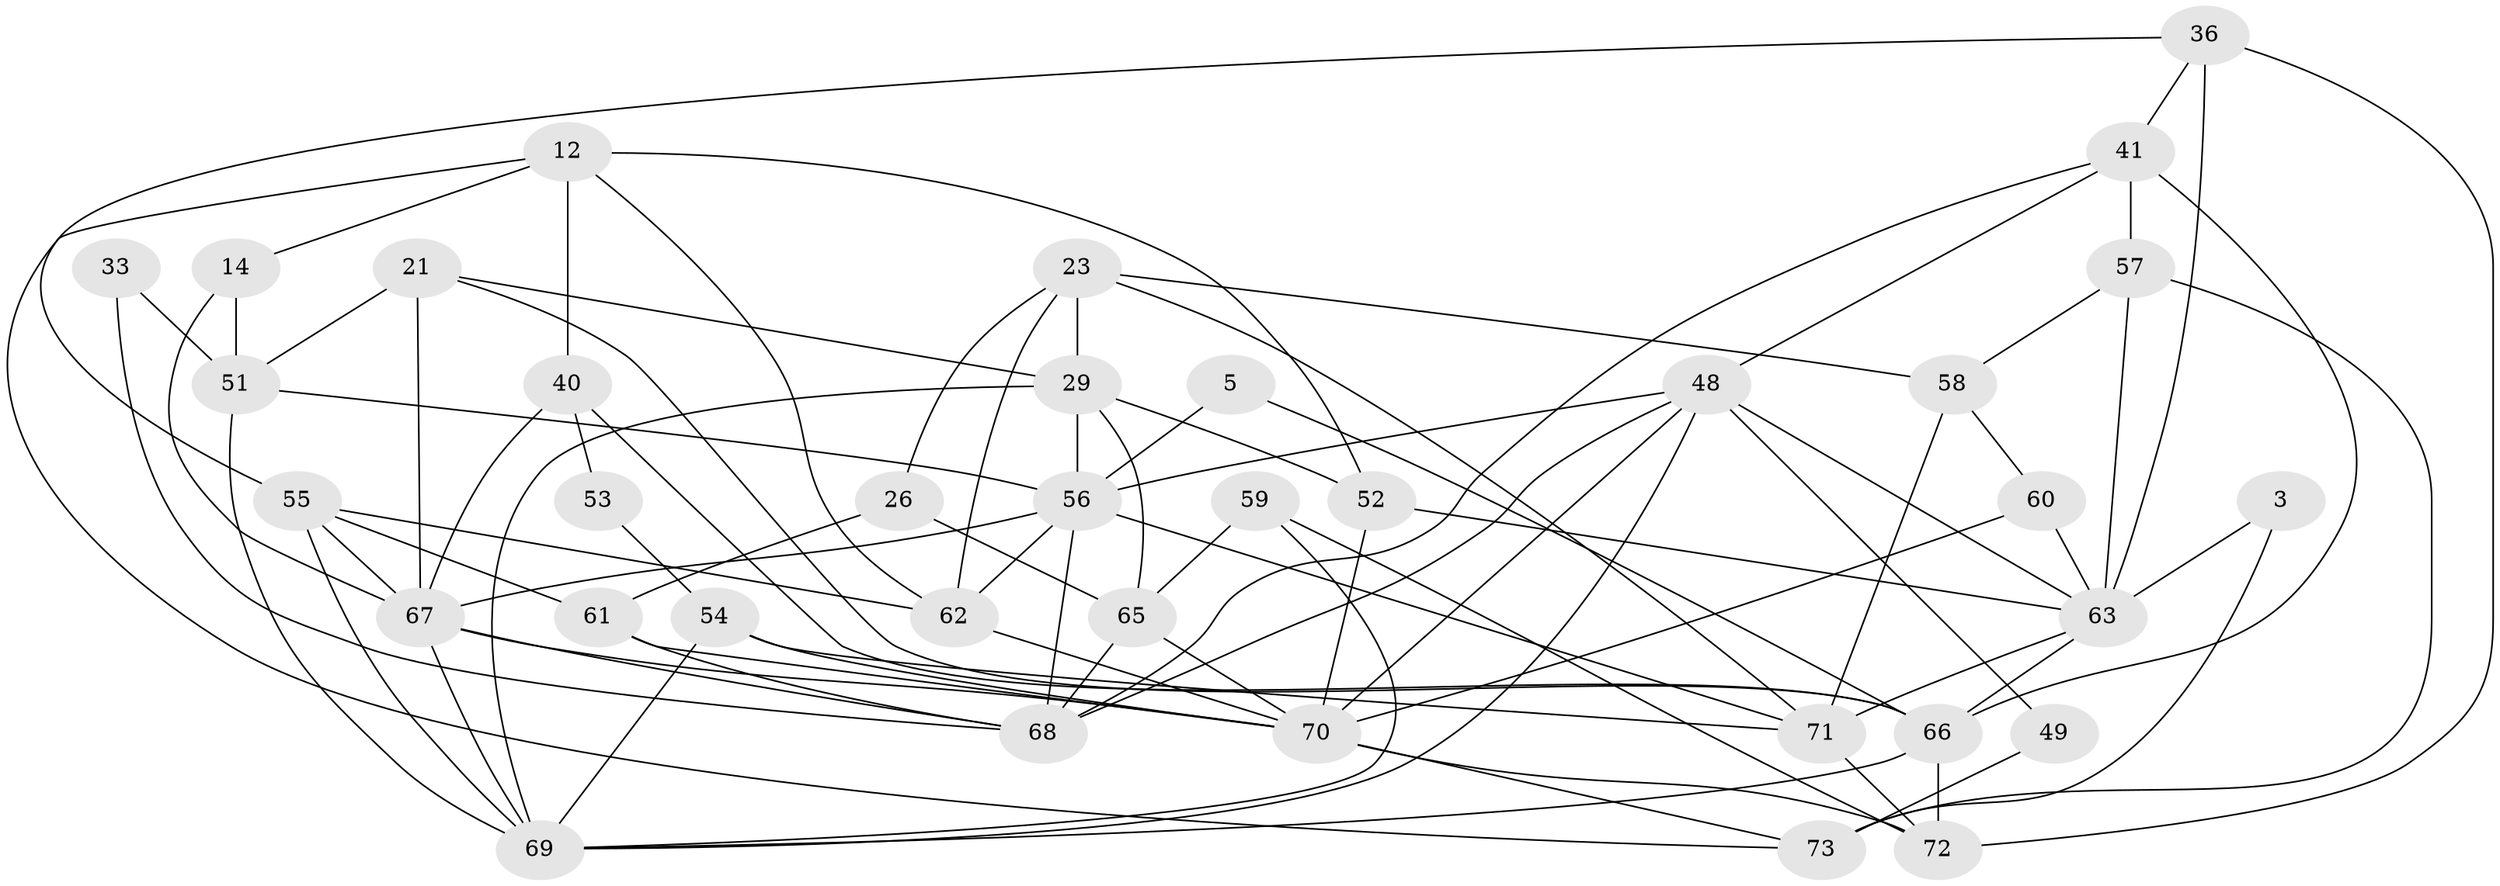 // original degree distribution, {5: 0.2191780821917808, 4: 0.2876712328767123, 2: 0.1506849315068493, 3: 0.2328767123287671, 6: 0.0547945205479452, 7: 0.0273972602739726, 8: 0.0136986301369863, 9: 0.0136986301369863}
// Generated by graph-tools (version 1.1) at 2025/52/03/09/25 04:52:13]
// undirected, 36 vertices, 87 edges
graph export_dot {
graph [start="1"]
  node [color=gray90,style=filled];
  3;
  5;
  12;
  14;
  21;
  23 [super="+2"];
  26;
  29 [super="+9"];
  33;
  36;
  40 [super="+28"];
  41;
  48 [super="+10+42"];
  49;
  51 [super="+39"];
  52 [super="+19"];
  53;
  54;
  55 [super="+7"];
  56 [super="+37+20"];
  57;
  58;
  59;
  60 [super="+47"];
  61;
  62 [super="+13+30+38"];
  63 [super="+27+45"];
  65 [super="+16"];
  66 [super="+22+1"];
  67 [super="+8+18"];
  68 [super="+24"];
  69 [super="+50"];
  70 [super="+15+32+35"];
  71 [super="+43"];
  72 [super="+46"];
  73 [super="+64"];
  3 -- 63;
  3 -- 73;
  5 -- 66;
  5 -- 56;
  12 -- 14;
  12 -- 40 [weight=2];
  12 -- 52;
  12 -- 73;
  12 -- 62;
  14 -- 51;
  14 -- 67;
  21 -- 51;
  21 -- 66;
  21 -- 67;
  21 -- 29;
  23 -- 29 [weight=2];
  23 -- 62 [weight=2];
  23 -- 71;
  23 -- 58;
  23 -- 26;
  26 -- 65 [weight=2];
  26 -- 61;
  29 -- 56;
  29 -- 69;
  29 -- 65;
  29 -- 52 [weight=2];
  33 -- 68;
  33 -- 51;
  36 -- 41;
  36 -- 72;
  36 -- 55;
  36 -- 63;
  40 -- 67 [weight=2];
  40 -- 53;
  40 -- 66;
  41 -- 48;
  41 -- 57;
  41 -- 68;
  41 -- 66;
  48 -- 56 [weight=3];
  48 -- 49;
  48 -- 69;
  48 -- 70 [weight=2];
  48 -- 63;
  48 -- 68;
  49 -- 73;
  51 -- 69 [weight=2];
  51 -- 56;
  52 -- 70 [weight=2];
  52 -- 63;
  53 -- 54;
  54 -- 69;
  54 -- 71;
  54 -- 70;
  55 -- 67 [weight=2];
  55 -- 69;
  55 -- 61;
  55 -- 62 [weight=2];
  56 -- 67 [weight=2];
  56 -- 68;
  56 -- 62;
  56 -- 71;
  57 -- 58;
  57 -- 63 [weight=2];
  57 -- 73 [weight=2];
  58 -- 71 [weight=2];
  58 -- 60;
  59 -- 69;
  59 -- 65;
  59 -- 72;
  60 -- 63;
  60 -- 70;
  61 -- 70;
  61 -- 68;
  62 -- 70;
  63 -- 66 [weight=2];
  63 -- 71;
  65 -- 70;
  65 -- 68;
  66 -- 69 [weight=2];
  66 -- 72 [weight=2];
  67 -- 69;
  67 -- 70;
  67 -- 68;
  70 -- 72;
  70 -- 73;
  71 -- 72 [weight=2];
}
